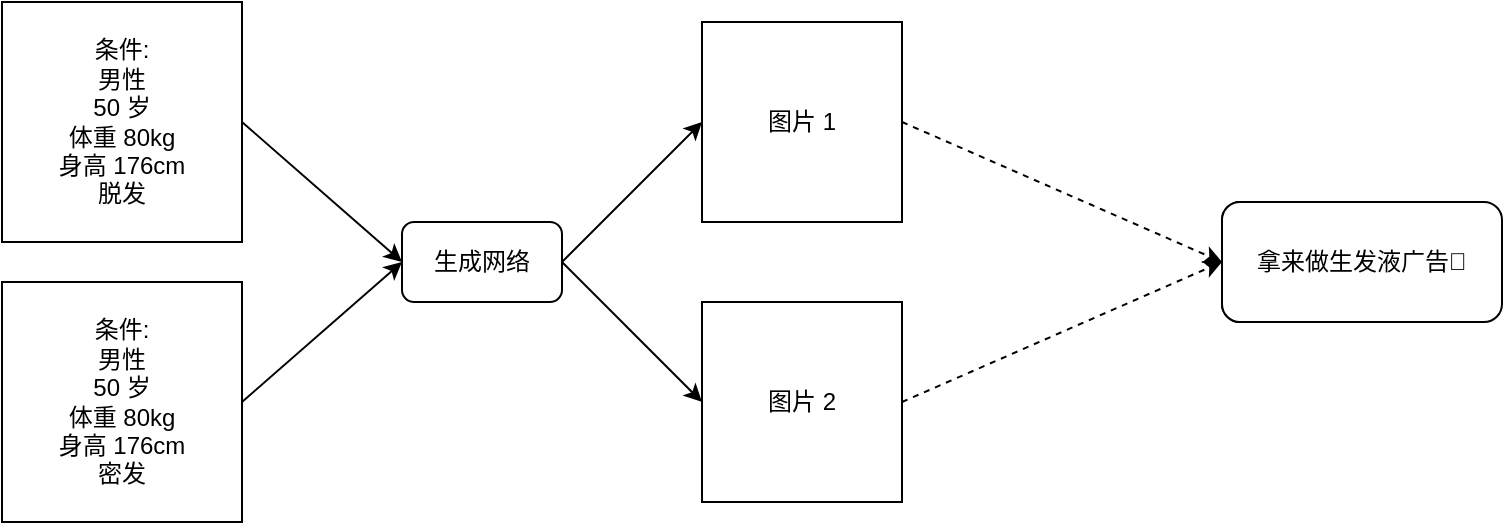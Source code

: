 <mxfile version="13.6.2" type="device"><diagram id="PhHVrjnhgLPbX-qv7UYE" name="Page-1"><mxGraphModel dx="1102" dy="783" grid="1" gridSize="10" guides="1" tooltips="1" connect="1" arrows="1" fold="1" page="1" pageScale="1" pageWidth="827" pageHeight="1169" math="0" shadow="0"><root><mxCell id="0"/><mxCell id="1" parent="0"/><mxCell id="AkZMiG7iraSyg4ZxWaFP-3" style="rounded=0;orthogonalLoop=1;jettySize=auto;html=1;exitX=1;exitY=0.5;exitDx=0;exitDy=0;entryX=0;entryY=0.5;entryDx=0;entryDy=0;" edge="1" parent="1" source="AkZMiG7iraSyg4ZxWaFP-1" target="AkZMiG7iraSyg4ZxWaFP-2"><mxGeometry relative="1" as="geometry"/></mxCell><mxCell id="AkZMiG7iraSyg4ZxWaFP-12" style="edgeStyle=none;rounded=0;orthogonalLoop=1;jettySize=auto;html=1;exitX=1;exitY=0.5;exitDx=0;exitDy=0;entryX=0;entryY=0.5;entryDx=0;entryDy=0;" edge="1" parent="1" source="AkZMiG7iraSyg4ZxWaFP-1" target="AkZMiG7iraSyg4ZxWaFP-10"><mxGeometry relative="1" as="geometry"/></mxCell><mxCell id="AkZMiG7iraSyg4ZxWaFP-1" value="生成网络" style="rounded=1;whiteSpace=wrap;html=1;" vertex="1" parent="1"><mxGeometry x="320" y="240" width="80" height="40" as="geometry"/></mxCell><mxCell id="AkZMiG7iraSyg4ZxWaFP-7" style="rounded=0;orthogonalLoop=1;jettySize=auto;html=1;exitX=1;exitY=0.5;exitDx=0;exitDy=0;dashed=1;entryX=0;entryY=0.5;entryDx=0;entryDy=0;" edge="1" parent="1" source="AkZMiG7iraSyg4ZxWaFP-2" target="AkZMiG7iraSyg4ZxWaFP-6"><mxGeometry relative="1" as="geometry"/></mxCell><mxCell id="AkZMiG7iraSyg4ZxWaFP-2" value="图片 1" style="rounded=0;whiteSpace=wrap;html=1;" vertex="1" parent="1"><mxGeometry x="470" y="140" width="100" height="100" as="geometry"/></mxCell><mxCell id="AkZMiG7iraSyg4ZxWaFP-5" style="rounded=0;orthogonalLoop=1;jettySize=auto;html=1;exitX=1;exitY=0.5;exitDx=0;exitDy=0;entryX=0;entryY=0.5;entryDx=0;entryDy=0;" edge="1" parent="1" source="AkZMiG7iraSyg4ZxWaFP-4" target="AkZMiG7iraSyg4ZxWaFP-1"><mxGeometry relative="1" as="geometry"/></mxCell><mxCell id="AkZMiG7iraSyg4ZxWaFP-4" value="条件:&lt;br&gt;男性&lt;br&gt;50 岁&lt;br&gt;体重 80kg&lt;br&gt;身高 176cm&lt;br&gt;脱发" style="rounded=0;whiteSpace=wrap;html=1;" vertex="1" parent="1"><mxGeometry x="120" y="130" width="120" height="120" as="geometry"/></mxCell><mxCell id="AkZMiG7iraSyg4ZxWaFP-6" value="拿来做生发液广告 😤" style="rounded=1;whiteSpace=wrap;html=1;" vertex="1" parent="1"><mxGeometry x="730" y="230" width="120" height="60" as="geometry"/></mxCell><mxCell id="AkZMiG7iraSyg4ZxWaFP-9" style="rounded=0;orthogonalLoop=1;jettySize=auto;html=1;exitX=1;exitY=0.5;exitDx=0;exitDy=0;entryX=0;entryY=0.5;entryDx=0;entryDy=0;" edge="1" parent="1" source="AkZMiG7iraSyg4ZxWaFP-8" target="AkZMiG7iraSyg4ZxWaFP-1"><mxGeometry relative="1" as="geometry"/></mxCell><mxCell id="AkZMiG7iraSyg4ZxWaFP-8" value="条件:&lt;br&gt;男性&lt;br&gt;50 岁&lt;br&gt;体重 80kg&lt;br&gt;身高 176cm&lt;br&gt;密发" style="rounded=0;whiteSpace=wrap;html=1;" vertex="1" parent="1"><mxGeometry x="120" y="270" width="120" height="120" as="geometry"/></mxCell><mxCell id="AkZMiG7iraSyg4ZxWaFP-11" style="edgeStyle=none;rounded=0;orthogonalLoop=1;jettySize=auto;html=1;exitX=1;exitY=0.5;exitDx=0;exitDy=0;entryX=0;entryY=0.5;entryDx=0;entryDy=0;dashed=1;" edge="1" parent="1" source="AkZMiG7iraSyg4ZxWaFP-10" target="AkZMiG7iraSyg4ZxWaFP-6"><mxGeometry relative="1" as="geometry"/></mxCell><mxCell id="AkZMiG7iraSyg4ZxWaFP-10" value="图片 2" style="rounded=0;whiteSpace=wrap;html=1;" vertex="1" parent="1"><mxGeometry x="470" y="280" width="100" height="100" as="geometry"/></mxCell><mxCell id="AkZMiG7iraSyg4ZxWaFP-13" value="拿来做生发液广告😤" style="rounded=1;whiteSpace=wrap;html=1;" vertex="1" parent="1"><mxGeometry x="730" y="230" width="140" height="60" as="geometry"/></mxCell></root></mxGraphModel></diagram></mxfile>